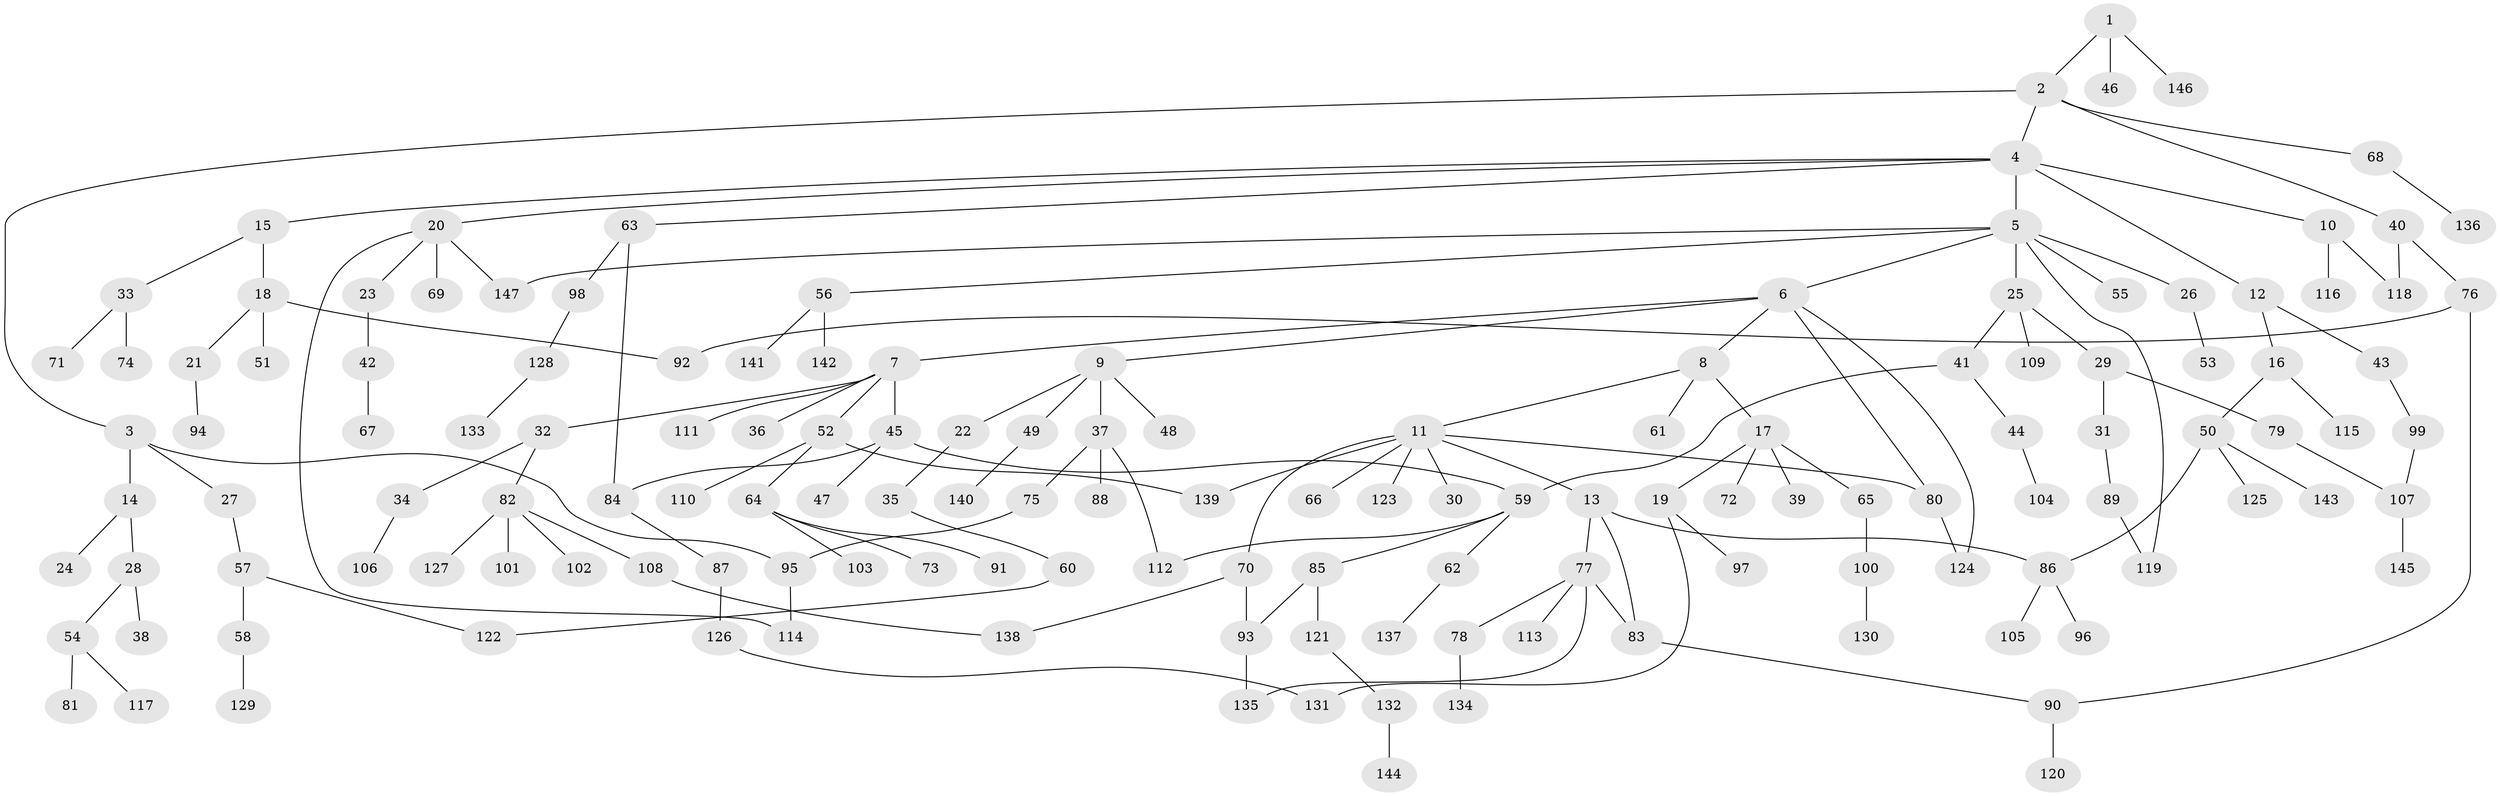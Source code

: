 // coarse degree distribution, {2: 0.22448979591836735, 5: 0.07142857142857142, 4: 0.10204081632653061, 8: 0.01020408163265306, 7: 0.02040816326530612, 6: 0.030612244897959183, 3: 0.10204081632653061, 1: 0.4387755102040816}
// Generated by graph-tools (version 1.1) at 2025/51/02/27/25 19:51:39]
// undirected, 147 vertices, 167 edges
graph export_dot {
graph [start="1"]
  node [color=gray90,style=filled];
  1;
  2;
  3;
  4;
  5;
  6;
  7;
  8;
  9;
  10;
  11;
  12;
  13;
  14;
  15;
  16;
  17;
  18;
  19;
  20;
  21;
  22;
  23;
  24;
  25;
  26;
  27;
  28;
  29;
  30;
  31;
  32;
  33;
  34;
  35;
  36;
  37;
  38;
  39;
  40;
  41;
  42;
  43;
  44;
  45;
  46;
  47;
  48;
  49;
  50;
  51;
  52;
  53;
  54;
  55;
  56;
  57;
  58;
  59;
  60;
  61;
  62;
  63;
  64;
  65;
  66;
  67;
  68;
  69;
  70;
  71;
  72;
  73;
  74;
  75;
  76;
  77;
  78;
  79;
  80;
  81;
  82;
  83;
  84;
  85;
  86;
  87;
  88;
  89;
  90;
  91;
  92;
  93;
  94;
  95;
  96;
  97;
  98;
  99;
  100;
  101;
  102;
  103;
  104;
  105;
  106;
  107;
  108;
  109;
  110;
  111;
  112;
  113;
  114;
  115;
  116;
  117;
  118;
  119;
  120;
  121;
  122;
  123;
  124;
  125;
  126;
  127;
  128;
  129;
  130;
  131;
  132;
  133;
  134;
  135;
  136;
  137;
  138;
  139;
  140;
  141;
  142;
  143;
  144;
  145;
  146;
  147;
  1 -- 2;
  1 -- 46;
  1 -- 146;
  2 -- 3;
  2 -- 4;
  2 -- 40;
  2 -- 68;
  3 -- 14;
  3 -- 27;
  3 -- 95;
  4 -- 5;
  4 -- 10;
  4 -- 12;
  4 -- 15;
  4 -- 20;
  4 -- 63;
  5 -- 6;
  5 -- 25;
  5 -- 26;
  5 -- 55;
  5 -- 56;
  5 -- 147;
  5 -- 119;
  6 -- 7;
  6 -- 8;
  6 -- 9;
  6 -- 124;
  6 -- 80;
  7 -- 32;
  7 -- 36;
  7 -- 45;
  7 -- 52;
  7 -- 111;
  8 -- 11;
  8 -- 17;
  8 -- 61;
  9 -- 22;
  9 -- 37;
  9 -- 48;
  9 -- 49;
  10 -- 116;
  10 -- 118;
  11 -- 13;
  11 -- 30;
  11 -- 66;
  11 -- 70;
  11 -- 80;
  11 -- 123;
  11 -- 139;
  12 -- 16;
  12 -- 43;
  13 -- 77;
  13 -- 86;
  13 -- 83;
  14 -- 24;
  14 -- 28;
  15 -- 18;
  15 -- 33;
  16 -- 50;
  16 -- 115;
  17 -- 19;
  17 -- 39;
  17 -- 65;
  17 -- 72;
  18 -- 21;
  18 -- 51;
  18 -- 92;
  19 -- 97;
  19 -- 131;
  20 -- 23;
  20 -- 69;
  20 -- 147;
  20 -- 114;
  21 -- 94;
  22 -- 35;
  23 -- 42;
  25 -- 29;
  25 -- 41;
  25 -- 109;
  26 -- 53;
  27 -- 57;
  28 -- 38;
  28 -- 54;
  29 -- 31;
  29 -- 79;
  31 -- 89;
  32 -- 34;
  32 -- 82;
  33 -- 71;
  33 -- 74;
  34 -- 106;
  35 -- 60;
  37 -- 75;
  37 -- 88;
  37 -- 112;
  40 -- 76;
  40 -- 118;
  41 -- 44;
  41 -- 59;
  42 -- 67;
  43 -- 99;
  44 -- 104;
  45 -- 47;
  45 -- 59;
  45 -- 84;
  49 -- 140;
  50 -- 125;
  50 -- 143;
  50 -- 86;
  52 -- 64;
  52 -- 110;
  52 -- 139;
  54 -- 81;
  54 -- 117;
  56 -- 141;
  56 -- 142;
  57 -- 58;
  57 -- 122;
  58 -- 129;
  59 -- 62;
  59 -- 85;
  59 -- 112;
  60 -- 122;
  62 -- 137;
  63 -- 84;
  63 -- 98;
  64 -- 73;
  64 -- 91;
  64 -- 103;
  65 -- 100;
  68 -- 136;
  70 -- 93;
  70 -- 138;
  75 -- 95;
  76 -- 90;
  76 -- 92;
  77 -- 78;
  77 -- 83;
  77 -- 113;
  77 -- 135;
  78 -- 134;
  79 -- 107;
  80 -- 124;
  82 -- 101;
  82 -- 102;
  82 -- 108;
  82 -- 127;
  83 -- 90;
  84 -- 87;
  85 -- 121;
  85 -- 93;
  86 -- 96;
  86 -- 105;
  87 -- 126;
  89 -- 119;
  90 -- 120;
  93 -- 135;
  95 -- 114;
  98 -- 128;
  99 -- 107;
  100 -- 130;
  107 -- 145;
  108 -- 138;
  121 -- 132;
  126 -- 131;
  128 -- 133;
  132 -- 144;
}
